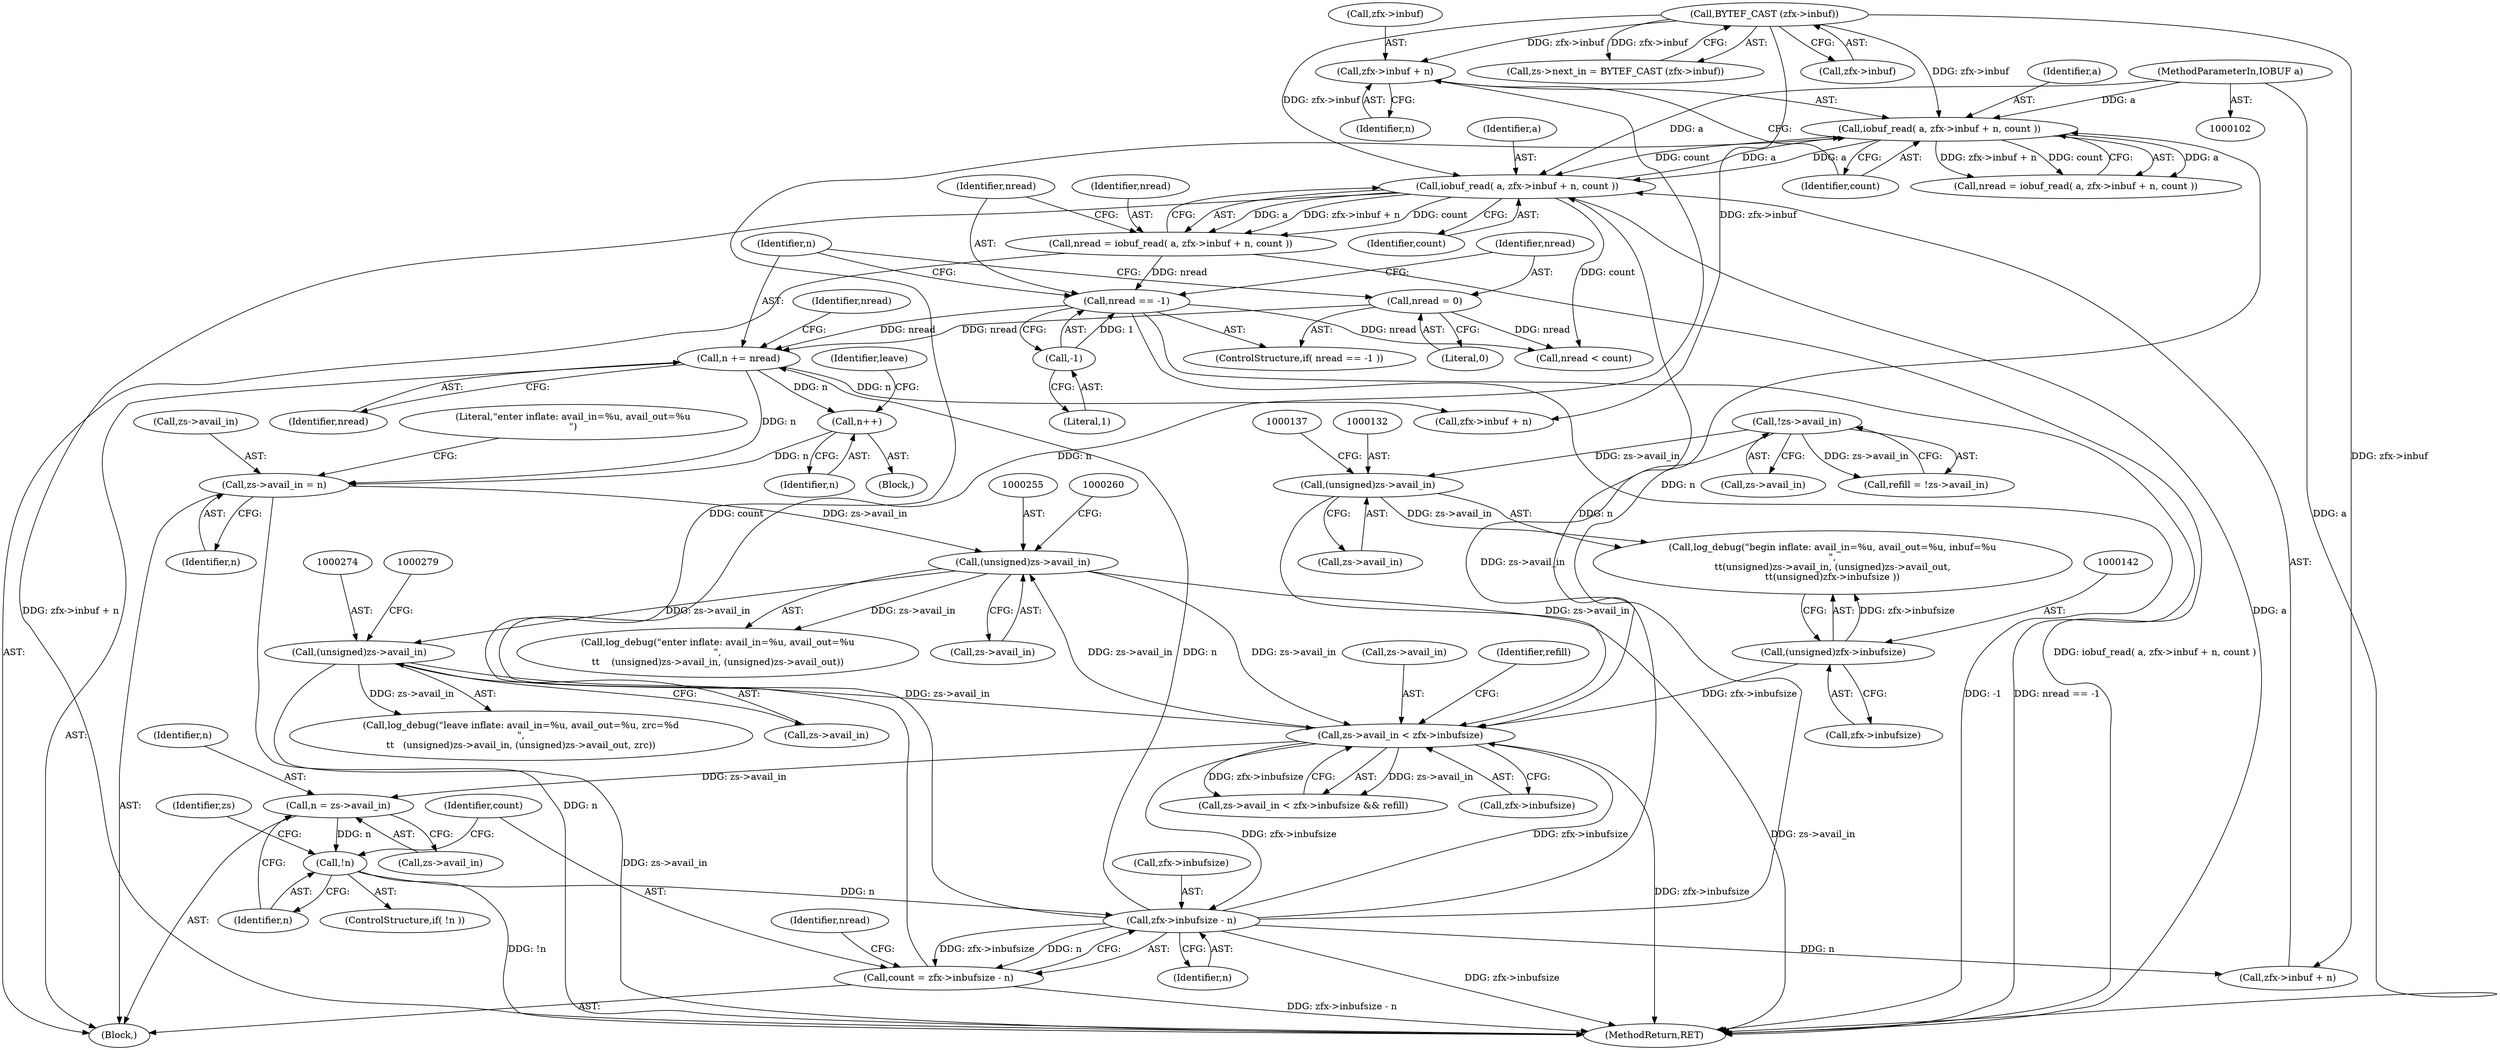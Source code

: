 digraph "0_gnupg_014b2103fcb12f261135e3954f26e9e07b39e342@pointer" {
"1000186" [label="(Call,zfx->inbuf + n)"];
"1000171" [label="(Call,BYTEF_CAST (zfx->inbuf))"];
"1000177" [label="(Call,zfx->inbufsize - n)"];
"1000150" [label="(Call,zs->avail_in < zfx->inbufsize)"];
"1000273" [label="(Call,(unsigned)zs->avail_in)"];
"1000254" [label="(Call,(unsigned)zs->avail_in)"];
"1000247" [label="(Call,zs->avail_in = n)"];
"1000210" [label="(Call,n += nread)"];
"1000207" [label="(Call,nread = 0)"];
"1000203" [label="(Call,nread == -1)"];
"1000192" [label="(Call,nread = iobuf_read( a, zfx->inbuf + n, count ))"];
"1000194" [label="(Call,iobuf_read( a, zfx->inbuf + n, count ))"];
"1000184" [label="(Call,iobuf_read( a, zfx->inbuf + n, count ))"];
"1000105" [label="(MethodParameterIn,IOBUF a)"];
"1000175" [label="(Call,count = zfx->inbufsize - n)"];
"1000205" [label="(Call,-1)"];
"1000242" [label="(Call,n++)"];
"1000131" [label="(Call,(unsigned)zs->avail_in)"];
"1000123" [label="(Call,!zs->avail_in)"];
"1000141" [label="(Call,(unsigned)zfx->inbufsize)"];
"1000165" [label="(Call,!n)"];
"1000159" [label="(Call,n = zs->avail_in)"];
"1000204" [label="(Identifier,nread)"];
"1000160" [label="(Identifier,n)"];
"1000161" [label="(Call,zs->avail_in)"];
"1000164" [label="(ControlStructure,if( !n ))"];
"1000191" [label="(Identifier,count)"];
"1000165" [label="(Call,!n)"];
"1000210" [label="(Call,n += nread)"];
"1000149" [label="(Call,zs->avail_in < zfx->inbufsize && refill)"];
"1000159" [label="(Call,n = zs->avail_in)"];
"1000275" [label="(Call,zs->avail_in)"];
"1000229" [label="(Block,)"];
"1000343" [label="(MethodReturn,RET)"];
"1000273" [label="(Call,(unsigned)zs->avail_in)"];
"1000254" [label="(Call,(unsigned)zs->avail_in)"];
"1000141" [label="(Call,(unsigned)zfx->inbufsize)"];
"1000253" [label="(Literal,\"enter inflate: avail_in=%u, avail_out=%u\n\")"];
"1000203" [label="(Call,nread == -1)"];
"1000251" [label="(Identifier,n)"];
"1000202" [label="(ControlStructure,if( nread == -1 ))"];
"1000193" [label="(Identifier,nread)"];
"1000201" [label="(Identifier,count)"];
"1000195" [label="(Identifier,a)"];
"1000182" [label="(Call,nread = iobuf_read( a, zfx->inbuf + n, count ))"];
"1000216" [label="(Identifier,nread)"];
"1000194" [label="(Call,iobuf_read( a, zfx->inbuf + n, count ))"];
"1000245" [label="(Identifier,leave)"];
"1000177" [label="(Call,zfx->inbufsize - n)"];
"1000157" [label="(Identifier,refill)"];
"1000123" [label="(Call,!zs->avail_in)"];
"1000176" [label="(Identifier,count)"];
"1000150" [label="(Call,zs->avail_in < zfx->inbufsize)"];
"1000271" [label="(Call,log_debug(\"leave inflate: avail_in=%u, avail_out=%u, zrc=%d\n\",\n\t\t   (unsigned)zs->avail_in, (unsigned)zs->avail_out, zrc))"];
"1000166" [label="(Identifier,n)"];
"1000158" [label="(Block,)"];
"1000248" [label="(Call,zs->avail_in)"];
"1000154" [label="(Call,zfx->inbufsize)"];
"1000209" [label="(Literal,0)"];
"1000212" [label="(Identifier,nread)"];
"1000181" [label="(Identifier,n)"];
"1000190" [label="(Identifier,n)"];
"1000207" [label="(Call,nread = 0)"];
"1000151" [label="(Call,zs->avail_in)"];
"1000205" [label="(Call,-1)"];
"1000129" [label="(Call,log_debug(\"begin inflate: avail_in=%u, avail_out=%u, inbuf=%u\n\",\n\t\t(unsigned)zs->avail_in, (unsigned)zs->avail_out,\n\t\t(unsigned)zfx->inbufsize ))"];
"1000167" [label="(Call,zs->next_in = BYTEF_CAST (zfx->inbuf))"];
"1000187" [label="(Call,zfx->inbuf)"];
"1000124" [label="(Call,zs->avail_in)"];
"1000192" [label="(Call,nread = iobuf_read( a, zfx->inbuf + n, count ))"];
"1000211" [label="(Identifier,n)"];
"1000184" [label="(Call,iobuf_read( a, zfx->inbuf + n, count ))"];
"1000178" [label="(Call,zfx->inbufsize)"];
"1000252" [label="(Call,log_debug(\"enter inflate: avail_in=%u, avail_out=%u\n\",\n\t\t    (unsigned)zs->avail_in, (unsigned)zs->avail_out))"];
"1000256" [label="(Call,zs->avail_in)"];
"1000247" [label="(Call,zs->avail_in = n)"];
"1000185" [label="(Identifier,a)"];
"1000242" [label="(Call,n++)"];
"1000169" [label="(Identifier,zs)"];
"1000206" [label="(Literal,1)"];
"1000121" [label="(Call,refill = !zs->avail_in)"];
"1000183" [label="(Identifier,nread)"];
"1000143" [label="(Call,zfx->inbufsize)"];
"1000208" [label="(Identifier,nread)"];
"1000171" [label="(Call,BYTEF_CAST (zfx->inbuf))"];
"1000215" [label="(Call,nread < count)"];
"1000243" [label="(Identifier,n)"];
"1000133" [label="(Call,zs->avail_in)"];
"1000175" [label="(Call,count = zfx->inbufsize - n)"];
"1000186" [label="(Call,zfx->inbuf + n)"];
"1000172" [label="(Call,zfx->inbuf)"];
"1000105" [label="(MethodParameterIn,IOBUF a)"];
"1000131" [label="(Call,(unsigned)zs->avail_in)"];
"1000232" [label="(Call,zfx->inbuf + n)"];
"1000196" [label="(Call,zfx->inbuf + n)"];
"1000186" -> "1000184"  [label="AST: "];
"1000186" -> "1000190"  [label="CFG: "];
"1000187" -> "1000186"  [label="AST: "];
"1000190" -> "1000186"  [label="AST: "];
"1000191" -> "1000186"  [label="CFG: "];
"1000171" -> "1000186"  [label="DDG: zfx->inbuf"];
"1000177" -> "1000186"  [label="DDG: n"];
"1000171" -> "1000167"  [label="AST: "];
"1000171" -> "1000172"  [label="CFG: "];
"1000172" -> "1000171"  [label="AST: "];
"1000167" -> "1000171"  [label="CFG: "];
"1000171" -> "1000167"  [label="DDG: zfx->inbuf"];
"1000171" -> "1000184"  [label="DDG: zfx->inbuf"];
"1000171" -> "1000194"  [label="DDG: zfx->inbuf"];
"1000171" -> "1000196"  [label="DDG: zfx->inbuf"];
"1000171" -> "1000232"  [label="DDG: zfx->inbuf"];
"1000177" -> "1000175"  [label="AST: "];
"1000177" -> "1000181"  [label="CFG: "];
"1000178" -> "1000177"  [label="AST: "];
"1000181" -> "1000177"  [label="AST: "];
"1000175" -> "1000177"  [label="CFG: "];
"1000177" -> "1000343"  [label="DDG: zfx->inbufsize"];
"1000177" -> "1000150"  [label="DDG: zfx->inbufsize"];
"1000177" -> "1000175"  [label="DDG: zfx->inbufsize"];
"1000177" -> "1000175"  [label="DDG: n"];
"1000150" -> "1000177"  [label="DDG: zfx->inbufsize"];
"1000165" -> "1000177"  [label="DDG: n"];
"1000177" -> "1000184"  [label="DDG: n"];
"1000177" -> "1000194"  [label="DDG: n"];
"1000177" -> "1000196"  [label="DDG: n"];
"1000177" -> "1000210"  [label="DDG: n"];
"1000150" -> "1000149"  [label="AST: "];
"1000150" -> "1000154"  [label="CFG: "];
"1000151" -> "1000150"  [label="AST: "];
"1000154" -> "1000150"  [label="AST: "];
"1000157" -> "1000150"  [label="CFG: "];
"1000149" -> "1000150"  [label="CFG: "];
"1000150" -> "1000343"  [label="DDG: zfx->inbufsize"];
"1000150" -> "1000149"  [label="DDG: zs->avail_in"];
"1000150" -> "1000149"  [label="DDG: zfx->inbufsize"];
"1000273" -> "1000150"  [label="DDG: zs->avail_in"];
"1000131" -> "1000150"  [label="DDG: zs->avail_in"];
"1000254" -> "1000150"  [label="DDG: zs->avail_in"];
"1000123" -> "1000150"  [label="DDG: zs->avail_in"];
"1000141" -> "1000150"  [label="DDG: zfx->inbufsize"];
"1000150" -> "1000159"  [label="DDG: zs->avail_in"];
"1000150" -> "1000254"  [label="DDG: zs->avail_in"];
"1000273" -> "1000271"  [label="AST: "];
"1000273" -> "1000275"  [label="CFG: "];
"1000274" -> "1000273"  [label="AST: "];
"1000275" -> "1000273"  [label="AST: "];
"1000279" -> "1000273"  [label="CFG: "];
"1000273" -> "1000343"  [label="DDG: zs->avail_in"];
"1000273" -> "1000271"  [label="DDG: zs->avail_in"];
"1000254" -> "1000273"  [label="DDG: zs->avail_in"];
"1000254" -> "1000252"  [label="AST: "];
"1000254" -> "1000256"  [label="CFG: "];
"1000255" -> "1000254"  [label="AST: "];
"1000256" -> "1000254"  [label="AST: "];
"1000260" -> "1000254"  [label="CFG: "];
"1000254" -> "1000343"  [label="DDG: zs->avail_in"];
"1000254" -> "1000252"  [label="DDG: zs->avail_in"];
"1000247" -> "1000254"  [label="DDG: zs->avail_in"];
"1000247" -> "1000158"  [label="AST: "];
"1000247" -> "1000251"  [label="CFG: "];
"1000248" -> "1000247"  [label="AST: "];
"1000251" -> "1000247"  [label="AST: "];
"1000253" -> "1000247"  [label="CFG: "];
"1000247" -> "1000343"  [label="DDG: n"];
"1000210" -> "1000247"  [label="DDG: n"];
"1000242" -> "1000247"  [label="DDG: n"];
"1000210" -> "1000158"  [label="AST: "];
"1000210" -> "1000212"  [label="CFG: "];
"1000211" -> "1000210"  [label="AST: "];
"1000212" -> "1000210"  [label="AST: "];
"1000216" -> "1000210"  [label="CFG: "];
"1000207" -> "1000210"  [label="DDG: nread"];
"1000203" -> "1000210"  [label="DDG: nread"];
"1000210" -> "1000232"  [label="DDG: n"];
"1000210" -> "1000242"  [label="DDG: n"];
"1000207" -> "1000202"  [label="AST: "];
"1000207" -> "1000209"  [label="CFG: "];
"1000208" -> "1000207"  [label="AST: "];
"1000209" -> "1000207"  [label="AST: "];
"1000211" -> "1000207"  [label="CFG: "];
"1000207" -> "1000215"  [label="DDG: nread"];
"1000203" -> "1000202"  [label="AST: "];
"1000203" -> "1000205"  [label="CFG: "];
"1000204" -> "1000203"  [label="AST: "];
"1000205" -> "1000203"  [label="AST: "];
"1000208" -> "1000203"  [label="CFG: "];
"1000211" -> "1000203"  [label="CFG: "];
"1000203" -> "1000343"  [label="DDG: nread == -1"];
"1000203" -> "1000343"  [label="DDG: -1"];
"1000192" -> "1000203"  [label="DDG: nread"];
"1000205" -> "1000203"  [label="DDG: 1"];
"1000203" -> "1000215"  [label="DDG: nread"];
"1000192" -> "1000158"  [label="AST: "];
"1000192" -> "1000194"  [label="CFG: "];
"1000193" -> "1000192"  [label="AST: "];
"1000194" -> "1000192"  [label="AST: "];
"1000204" -> "1000192"  [label="CFG: "];
"1000192" -> "1000343"  [label="DDG: iobuf_read( a, zfx->inbuf + n, count )"];
"1000194" -> "1000192"  [label="DDG: a"];
"1000194" -> "1000192"  [label="DDG: zfx->inbuf + n"];
"1000194" -> "1000192"  [label="DDG: count"];
"1000194" -> "1000201"  [label="CFG: "];
"1000195" -> "1000194"  [label="AST: "];
"1000196" -> "1000194"  [label="AST: "];
"1000201" -> "1000194"  [label="AST: "];
"1000194" -> "1000343"  [label="DDG: a"];
"1000194" -> "1000343"  [label="DDG: zfx->inbuf + n"];
"1000194" -> "1000184"  [label="DDG: a"];
"1000184" -> "1000194"  [label="DDG: a"];
"1000184" -> "1000194"  [label="DDG: count"];
"1000105" -> "1000194"  [label="DDG: a"];
"1000194" -> "1000215"  [label="DDG: count"];
"1000184" -> "1000182"  [label="AST: "];
"1000184" -> "1000191"  [label="CFG: "];
"1000185" -> "1000184"  [label="AST: "];
"1000191" -> "1000184"  [label="AST: "];
"1000182" -> "1000184"  [label="CFG: "];
"1000184" -> "1000182"  [label="DDG: a"];
"1000184" -> "1000182"  [label="DDG: zfx->inbuf + n"];
"1000184" -> "1000182"  [label="DDG: count"];
"1000105" -> "1000184"  [label="DDG: a"];
"1000175" -> "1000184"  [label="DDG: count"];
"1000105" -> "1000102"  [label="AST: "];
"1000105" -> "1000343"  [label="DDG: a"];
"1000175" -> "1000158"  [label="AST: "];
"1000176" -> "1000175"  [label="AST: "];
"1000183" -> "1000175"  [label="CFG: "];
"1000175" -> "1000343"  [label="DDG: zfx->inbufsize - n"];
"1000205" -> "1000206"  [label="CFG: "];
"1000206" -> "1000205"  [label="AST: "];
"1000242" -> "1000229"  [label="AST: "];
"1000242" -> "1000243"  [label="CFG: "];
"1000243" -> "1000242"  [label="AST: "];
"1000245" -> "1000242"  [label="CFG: "];
"1000131" -> "1000129"  [label="AST: "];
"1000131" -> "1000133"  [label="CFG: "];
"1000132" -> "1000131"  [label="AST: "];
"1000133" -> "1000131"  [label="AST: "];
"1000137" -> "1000131"  [label="CFG: "];
"1000131" -> "1000129"  [label="DDG: zs->avail_in"];
"1000123" -> "1000131"  [label="DDG: zs->avail_in"];
"1000123" -> "1000121"  [label="AST: "];
"1000123" -> "1000124"  [label="CFG: "];
"1000124" -> "1000123"  [label="AST: "];
"1000121" -> "1000123"  [label="CFG: "];
"1000123" -> "1000121"  [label="DDG: zs->avail_in"];
"1000141" -> "1000129"  [label="AST: "];
"1000141" -> "1000143"  [label="CFG: "];
"1000142" -> "1000141"  [label="AST: "];
"1000143" -> "1000141"  [label="AST: "];
"1000129" -> "1000141"  [label="CFG: "];
"1000141" -> "1000129"  [label="DDG: zfx->inbufsize"];
"1000165" -> "1000164"  [label="AST: "];
"1000165" -> "1000166"  [label="CFG: "];
"1000166" -> "1000165"  [label="AST: "];
"1000169" -> "1000165"  [label="CFG: "];
"1000176" -> "1000165"  [label="CFG: "];
"1000165" -> "1000343"  [label="DDG: !n"];
"1000159" -> "1000165"  [label="DDG: n"];
"1000159" -> "1000158"  [label="AST: "];
"1000159" -> "1000161"  [label="CFG: "];
"1000160" -> "1000159"  [label="AST: "];
"1000161" -> "1000159"  [label="AST: "];
"1000166" -> "1000159"  [label="CFG: "];
}
